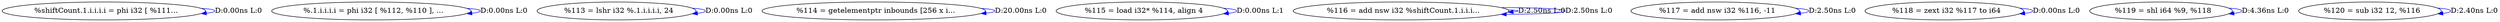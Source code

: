 digraph {
Node0x403d760[label="  %shiftCount.1.i.i.i.i = phi i32 [ %111..."];
Node0x403d760 -> Node0x403d760[label="D:0.00ns L:0",color=blue];
Node0x403d840[label="  %.1.i.i.i.i = phi i32 [ %112, %110 ], ..."];
Node0x403d840 -> Node0x403d840[label="D:0.00ns L:0",color=blue];
Node0x403d920[label="  %113 = lshr i32 %.1.i.i.i.i, 24"];
Node0x403d920 -> Node0x403d920[label="D:0.00ns L:0",color=blue];
Node0x403da00[label="  %114 = getelementptr inbounds [256 x i..."];
Node0x403da00 -> Node0x403da00[label="D:20.00ns L:0",color=blue];
Node0x403dae0[label="  %115 = load i32* %114, align 4"];
Node0x403dae0 -> Node0x403dae0[label="D:0.00ns L:1",color=blue];
Node0x403dbc0[label="  %116 = add nsw i32 %shiftCount.1.i.i.i..."];
Node0x403dbc0 -> Node0x403dbc0[label="D:2.50ns L:0",color=blue];
Node0x403dbc0 -> Node0x403dbc0[label="D:2.50ns L:0",color=blue];
Node0x403dca0[label="  %117 = add nsw i32 %116, -11"];
Node0x403dca0 -> Node0x403dca0[label="D:2.50ns L:0",color=blue];
Node0x403dd80[label="  %118 = zext i32 %117 to i64"];
Node0x403dd80 -> Node0x403dd80[label="D:0.00ns L:0",color=blue];
Node0x403de60[label="  %119 = shl i64 %9, %118"];
Node0x403de60 -> Node0x403de60[label="D:4.36ns L:0",color=blue];
Node0x403df40[label="  %120 = sub i32 12, %116"];
Node0x403df40 -> Node0x403df40[label="D:2.40ns L:0",color=blue];
}
